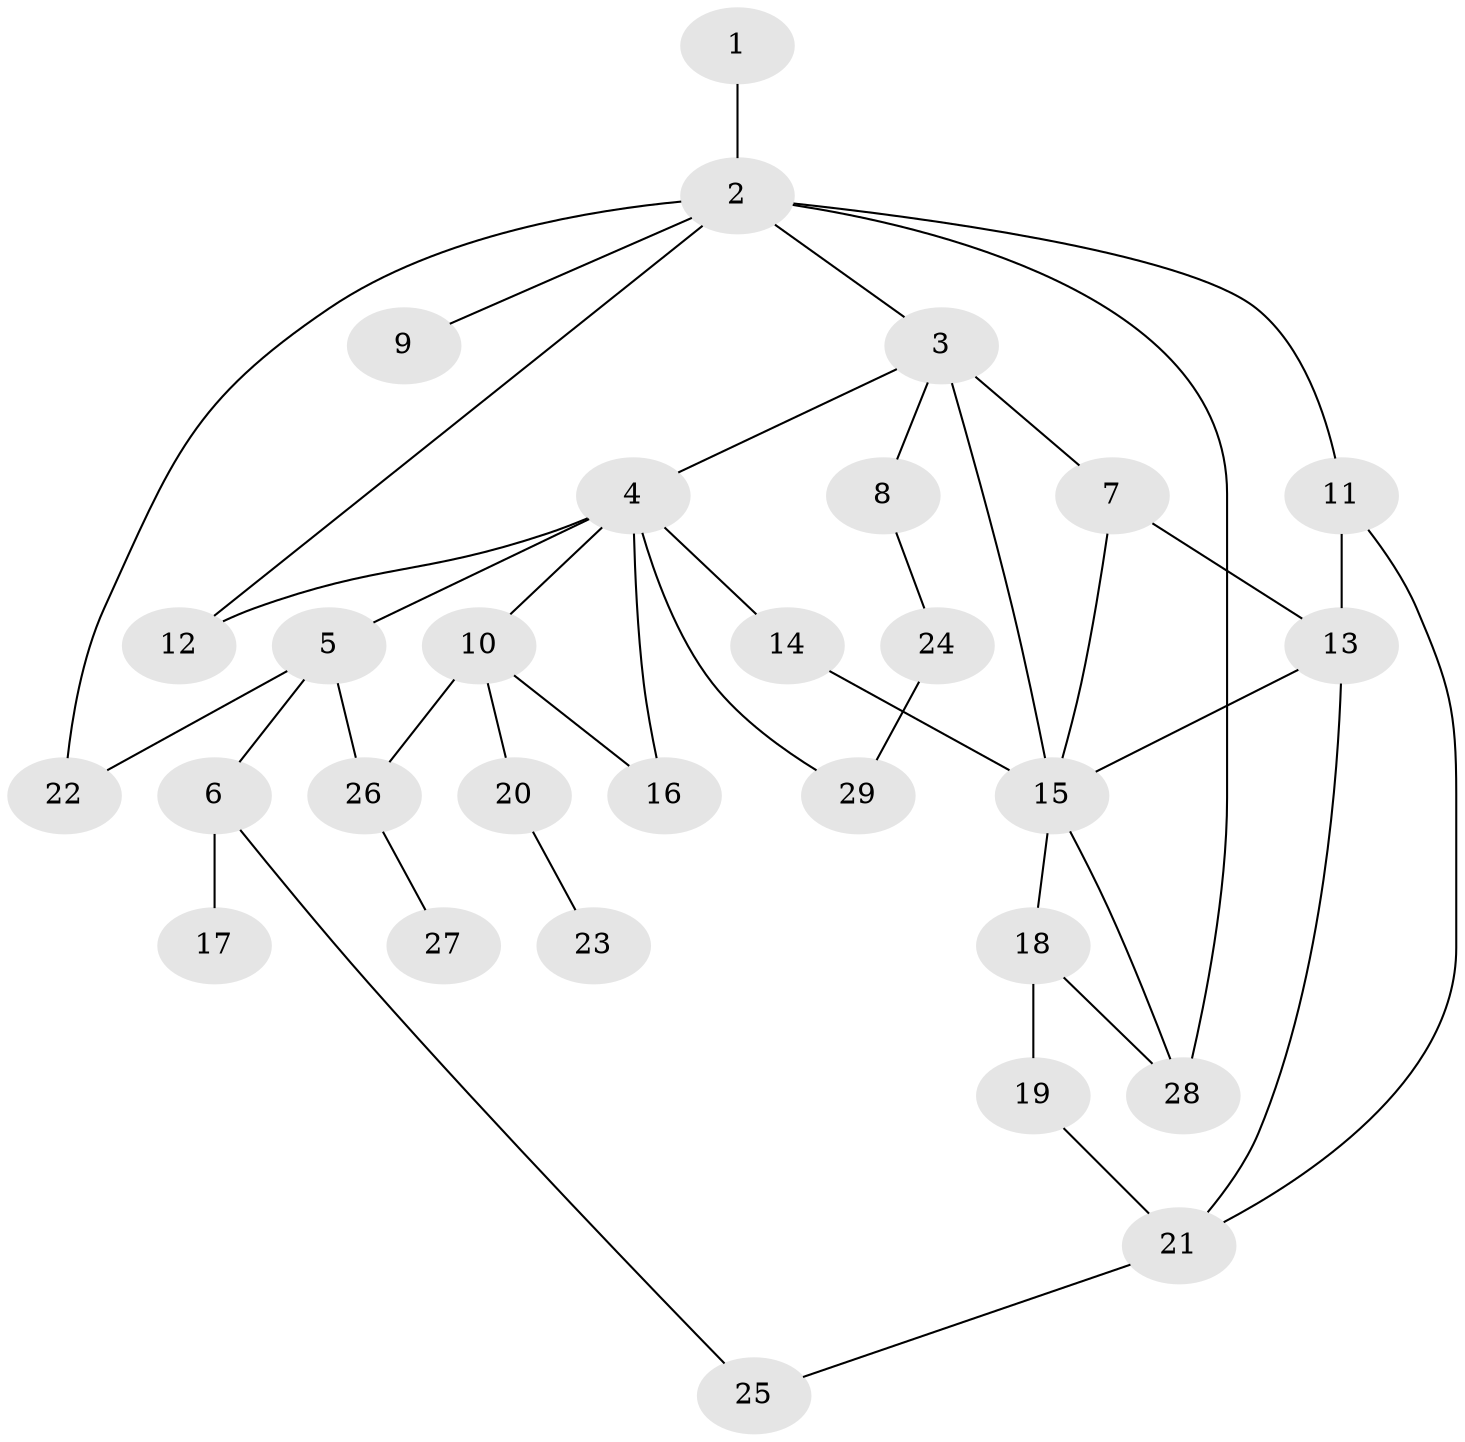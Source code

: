 // original degree distribution, {1: 0.3333333333333333, 8: 0.03508771929824561, 7: 0.017543859649122806, 4: 0.12280701754385964, 2: 0.2982456140350877, 3: 0.15789473684210525, 6: 0.017543859649122806, 5: 0.017543859649122806}
// Generated by graph-tools (version 1.1) at 2025/34/03/09/25 02:34:09]
// undirected, 29 vertices, 42 edges
graph export_dot {
graph [start="1"]
  node [color=gray90,style=filled];
  1;
  2;
  3;
  4;
  5;
  6;
  7;
  8;
  9;
  10;
  11;
  12;
  13;
  14;
  15;
  16;
  17;
  18;
  19;
  20;
  21;
  22;
  23;
  24;
  25;
  26;
  27;
  28;
  29;
  1 -- 2 [weight=1.0];
  2 -- 3 [weight=1.0];
  2 -- 9 [weight=1.0];
  2 -- 11 [weight=1.0];
  2 -- 12 [weight=1.0];
  2 -- 22 [weight=1.0];
  2 -- 28 [weight=1.0];
  3 -- 4 [weight=1.0];
  3 -- 7 [weight=2.0];
  3 -- 8 [weight=1.0];
  3 -- 15 [weight=1.0];
  4 -- 5 [weight=1.0];
  4 -- 10 [weight=1.0];
  4 -- 12 [weight=1.0];
  4 -- 14 [weight=1.0];
  4 -- 16 [weight=1.0];
  4 -- 29 [weight=1.0];
  5 -- 6 [weight=1.0];
  5 -- 22 [weight=1.0];
  5 -- 26 [weight=1.0];
  6 -- 17 [weight=3.0];
  6 -- 25 [weight=1.0];
  7 -- 13 [weight=1.0];
  7 -- 15 [weight=1.0];
  8 -- 24 [weight=1.0];
  10 -- 16 [weight=1.0];
  10 -- 20 [weight=1.0];
  10 -- 26 [weight=1.0];
  11 -- 13 [weight=1.0];
  11 -- 21 [weight=1.0];
  13 -- 15 [weight=1.0];
  13 -- 21 [weight=1.0];
  14 -- 15 [weight=2.0];
  15 -- 18 [weight=1.0];
  15 -- 28 [weight=1.0];
  18 -- 19 [weight=1.0];
  18 -- 28 [weight=1.0];
  19 -- 21 [weight=1.0];
  20 -- 23 [weight=1.0];
  21 -- 25 [weight=1.0];
  24 -- 29 [weight=1.0];
  26 -- 27 [weight=1.0];
}
